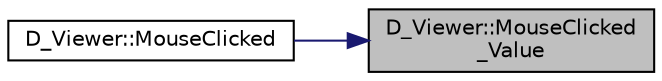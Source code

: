 digraph "D_Viewer::MouseClicked_Value"
{
 // LATEX_PDF_SIZE
  edge [fontname="Helvetica",fontsize="10",labelfontname="Helvetica",labelfontsize="10"];
  node [fontname="Helvetica",fontsize="10",shape=record];
  rankdir="RL";
  Node1 [label="D_Viewer::MouseClicked\l_Value",height=0.2,width=0.4,color="black", fillcolor="grey75", style="filled", fontcolor="black",tooltip=" "];
  Node1 -> Node2 [dir="back",color="midnightblue",fontsize="10",style="solid"];
  Node2 [label="D_Viewer::MouseClicked",height=0.2,width=0.4,color="black", fillcolor="white", style="filled",URL="$class_d___viewer.html#adc22d01a2119acfbe8eec62d13e2cbeb",tooltip=" "];
}
